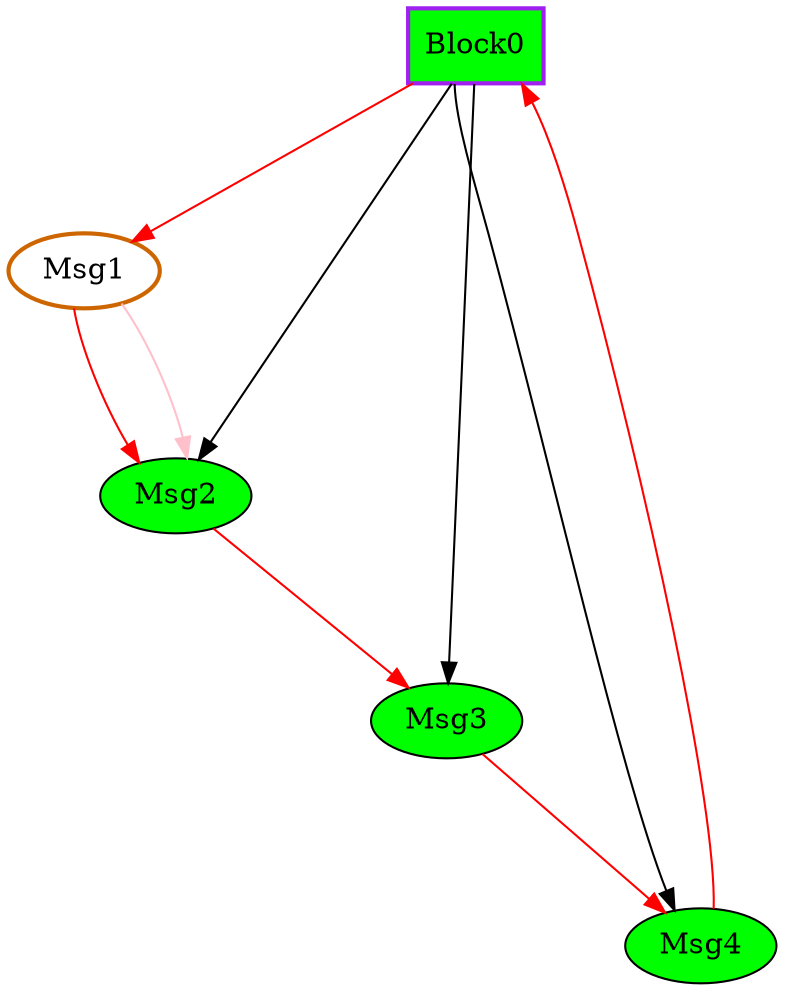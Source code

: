 digraph G {
graph [root="Demo",rankdir   = TB, nodesep           = 0.6, mindist     = 1.0, ranksep = 1.0, overlap = false]
node [style     = "filled", fillcolor = "white", color = "black"]
Block0[cpu="0", flags="0x00108107", type="block", tperiod="1000000000", pattern="ref1", patentry="false", patexit="true", beamproc="undefined", bpentry="false", bpexit="false", qlo="true", qhi="false", qil="false", shape     = "rectangle", fillcolor = "green", penwidth=2, color = "purple"];
Msg1[cpu="0", flags="0x00002002", type="tmsg", toffs="0", pattern="ref1", patentry="true", patexit="false", beamproc="undefined", bpentry="false", bpexit="false", fid="1", gid="1", evtno="1", beamin="0", bpcstart="0", sid="0", bpid="0", reqnobeam="0", vacc="0", id="0x1001001000000000", par="0x0000000010000fe4", tef="0", shape     = "oval", fillcolor = "white", penwidth=2, color = "darkorange3"];
Msg2[cpu="0", flags="0x00000102", type="tmsg", toffs="200000000", pattern="ref1", patentry="false", patexit="false", beamproc="undefined", bpentry="false", bpexit="false", fid="1", gid="2", evtno="2", beamin="0", bpcstart="0", sid="0", bpid="0", reqnobeam="0", vacc="0", id="0x1002002000000000", par="0x0000000000225002", tef="0", shape     = "oval", fillcolor = "green"];
Msg3[cpu="0", flags="0x00000102", type="tmsg", toffs="300000000", pattern="ref1", patentry="false", patexit="false", beamproc="undefined", bpentry="false", bpexit="false", fid="1", gid="3", evtno="3", beamin="0", bpcstart="0", sid="0", bpid="0", reqnobeam="0", vacc="0", id="0x1003003000000000", par="0x0000000000225003", tef="0", shape     = "oval", fillcolor = "green"];
Msg4[cpu="0", flags="0x00000102", type="tmsg", toffs="400000000", pattern="ref1", patentry="false", patexit="false", beamproc="undefined", bpentry="false", bpexit="false", fid="1", gid="4", evtno="4", beamin="0", bpcstart="0", sid="0", bpid="0", reqnobeam="0", vacc="0", id="0x1004004000000000", par="0x0000000000225004", tef="0", shape     = "oval", fillcolor = "green"];
Block0->Msg1 [type="defdst", color = "red"];
Msg1->Msg2 [type="defdst", color = "red"];
Msg1->Msg2 [type="reference", fieldhead="20", fieldtail="20", fieldwidth="64", color = "pink"];
Msg2->Msg3 [type="defdst", color = "red"];
Msg3->Msg4 [type="defdst", color = "red"];
Msg4->Block0 [type="defdst", color = "red"];
Block0->Msg3 [type="altdst", color = "black"];
Block0->Msg4 [type="altdst", color = "black"];
Block0->Msg2 [type="altdst", color = "black"];
}

